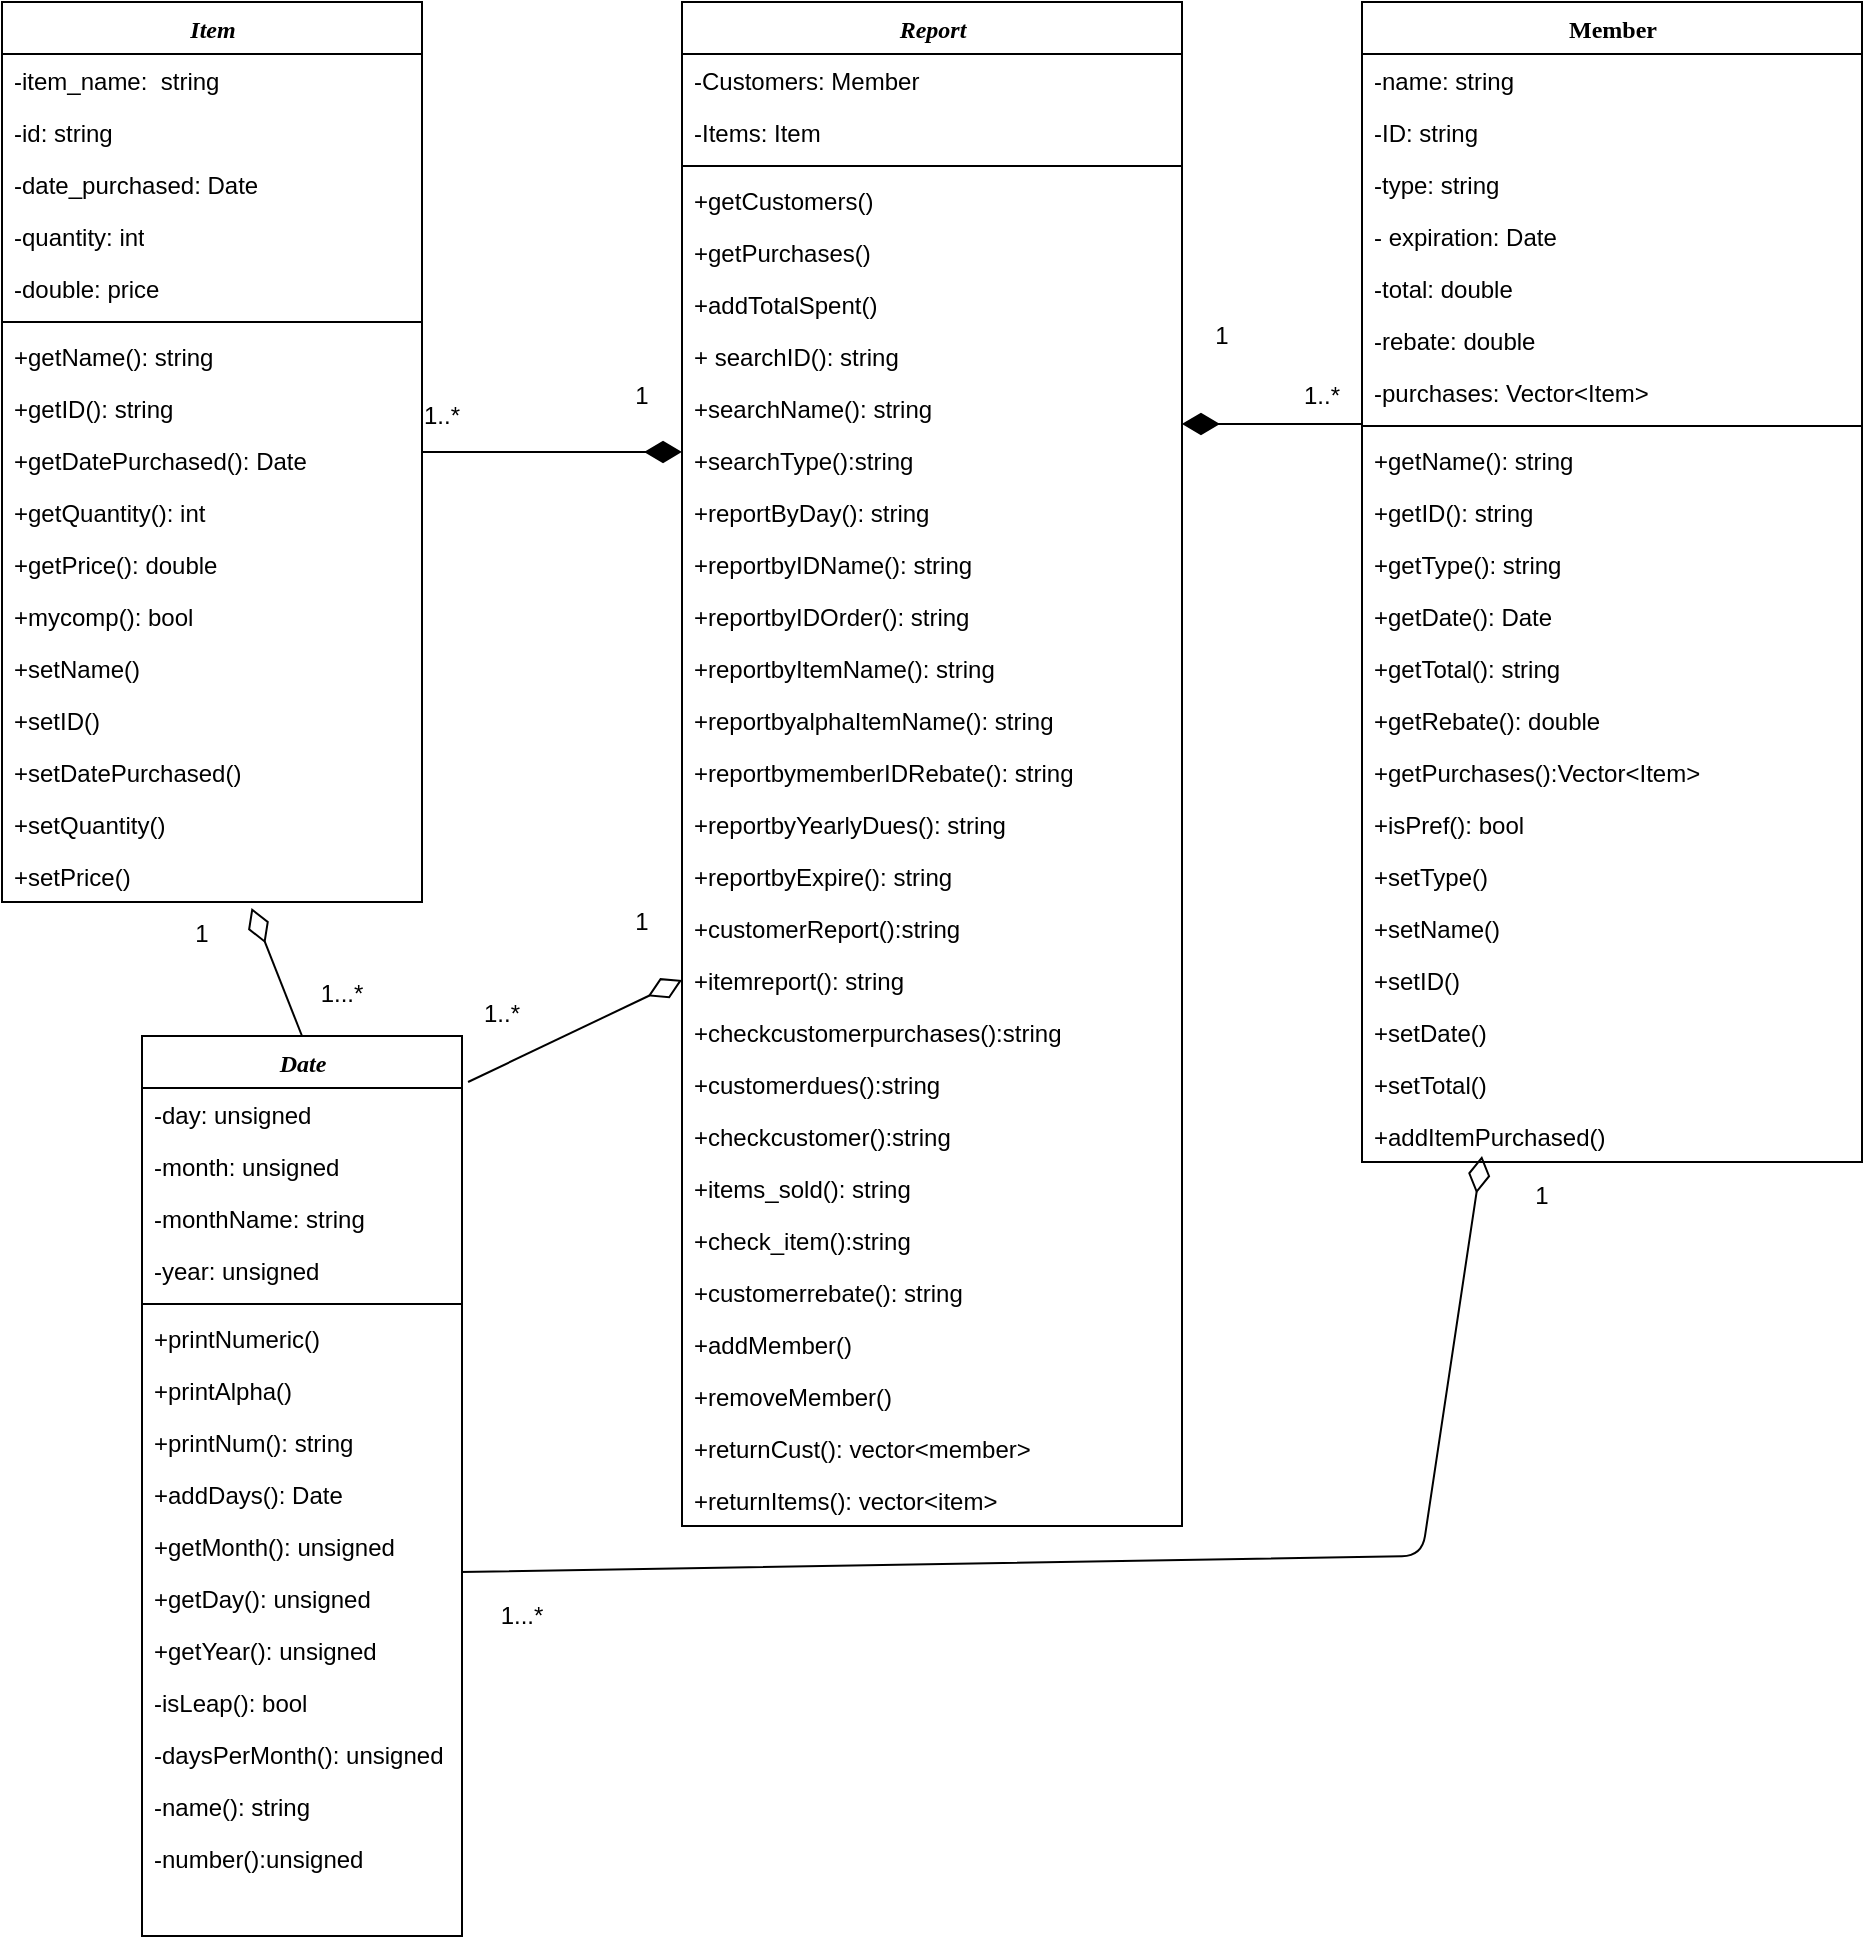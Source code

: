 <mxfile version="12.1.3" type="github" pages="1">
  <diagram name="Page-1" id="9f46799a-70d6-7492-0946-bef42562c5a5">
    <mxGraphModel dx="1205" dy="660" grid="1" gridSize="10" guides="1" tooltips="1" connect="1" arrows="1" fold="1" page="1" pageScale="1" pageWidth="1100" pageHeight="850" background="#ffffff" math="0" shadow="0">
      <root>
        <mxCell id="0"/>
        <mxCell id="1" parent="0"/>
        <mxCell id="78961159f06e98e8-17" value="&lt;i&gt;Item&lt;/i&gt;" style="swimlane;html=1;fontStyle=1;align=center;verticalAlign=top;childLayout=stackLayout;horizontal=1;startSize=26;horizontalStack=0;resizeParent=1;resizeLast=0;collapsible=1;marginBottom=0;swimlaneFillColor=#ffffff;rounded=0;shadow=0;comic=0;labelBackgroundColor=none;strokeColor=#000000;strokeWidth=1;fillColor=none;fontFamily=Verdana;fontSize=12;fontColor=#000000;" parent="1" vertex="1">
          <mxGeometry x="60" y="40" width="210" height="450" as="geometry"/>
        </mxCell>
        <mxCell id="78961159f06e98e8-21" value="-item_name:&amp;nbsp; string" style="text;html=1;strokeColor=none;fillColor=none;align=left;verticalAlign=top;spacingLeft=4;spacingRight=4;whiteSpace=wrap;overflow=hidden;rotatable=0;points=[[0,0.5],[1,0.5]];portConstraint=eastwest;" parent="78961159f06e98e8-17" vertex="1">
          <mxGeometry y="26" width="210" height="26" as="geometry"/>
        </mxCell>
        <mxCell id="78961159f06e98e8-23" value="-id: string" style="text;html=1;strokeColor=none;fillColor=none;align=left;verticalAlign=top;spacingLeft=4;spacingRight=4;whiteSpace=wrap;overflow=hidden;rotatable=0;points=[[0,0.5],[1,0.5]];portConstraint=eastwest;" parent="78961159f06e98e8-17" vertex="1">
          <mxGeometry y="52" width="210" height="26" as="geometry"/>
        </mxCell>
        <mxCell id="78961159f06e98e8-25" value="-date_purchased: Date" style="text;html=1;strokeColor=none;fillColor=none;align=left;verticalAlign=top;spacingLeft=4;spacingRight=4;whiteSpace=wrap;overflow=hidden;rotatable=0;points=[[0,0.5],[1,0.5]];portConstraint=eastwest;" parent="78961159f06e98e8-17" vertex="1">
          <mxGeometry y="78" width="210" height="26" as="geometry"/>
        </mxCell>
        <mxCell id="78961159f06e98e8-26" value="-quantity: int" style="text;html=1;strokeColor=none;fillColor=none;align=left;verticalAlign=top;spacingLeft=4;spacingRight=4;whiteSpace=wrap;overflow=hidden;rotatable=0;points=[[0,0.5],[1,0.5]];portConstraint=eastwest;" parent="78961159f06e98e8-17" vertex="1">
          <mxGeometry y="104" width="210" height="26" as="geometry"/>
        </mxCell>
        <mxCell id="78961159f06e98e8-24" value="-double: price" style="text;html=1;strokeColor=none;fillColor=none;align=left;verticalAlign=top;spacingLeft=4;spacingRight=4;whiteSpace=wrap;overflow=hidden;rotatable=0;points=[[0,0.5],[1,0.5]];portConstraint=eastwest;" parent="78961159f06e98e8-17" vertex="1">
          <mxGeometry y="130" width="210" height="26" as="geometry"/>
        </mxCell>
        <mxCell id="78961159f06e98e8-19" value="" style="line;html=1;strokeWidth=1;fillColor=none;align=left;verticalAlign=middle;spacingTop=-1;spacingLeft=3;spacingRight=3;rotatable=0;labelPosition=right;points=[];portConstraint=eastwest;" parent="78961159f06e98e8-17" vertex="1">
          <mxGeometry y="156" width="210" height="8" as="geometry"/>
        </mxCell>
        <mxCell id="78961159f06e98e8-20" value="&lt;div&gt;+getName(): string&lt;/div&gt;&lt;div&gt;&lt;br&gt;&lt;/div&gt;" style="text;html=1;strokeColor=none;fillColor=none;align=left;verticalAlign=top;spacingLeft=4;spacingRight=4;whiteSpace=wrap;overflow=hidden;rotatable=0;points=[[0,0.5],[1,0.5]];portConstraint=eastwest;" parent="78961159f06e98e8-17" vertex="1">
          <mxGeometry y="164" width="210" height="26" as="geometry"/>
        </mxCell>
        <mxCell id="78961159f06e98e8-27" value="+getID(): string" style="text;html=1;strokeColor=none;fillColor=none;align=left;verticalAlign=top;spacingLeft=4;spacingRight=4;whiteSpace=wrap;overflow=hidden;rotatable=0;points=[[0,0.5],[1,0.5]];portConstraint=eastwest;" parent="78961159f06e98e8-17" vertex="1">
          <mxGeometry y="190" width="210" height="26" as="geometry"/>
        </mxCell>
        <mxCell id="Qsq06w-KKJfv5tR3ozOW-25" value="+getDatePurchased(): Date" style="text;html=1;strokeColor=none;fillColor=none;align=left;verticalAlign=top;spacingLeft=4;spacingRight=4;whiteSpace=wrap;overflow=hidden;rotatable=0;points=[[0,0.5],[1,0.5]];portConstraint=eastwest;" vertex="1" parent="78961159f06e98e8-17">
          <mxGeometry y="216" width="210" height="26" as="geometry"/>
        </mxCell>
        <mxCell id="Qsq06w-KKJfv5tR3ozOW-26" value="+getQuantity(): int" style="text;html=1;strokeColor=none;fillColor=none;align=left;verticalAlign=top;spacingLeft=4;spacingRight=4;whiteSpace=wrap;overflow=hidden;rotatable=0;points=[[0,0.5],[1,0.5]];portConstraint=eastwest;" vertex="1" parent="78961159f06e98e8-17">
          <mxGeometry y="242" width="210" height="26" as="geometry"/>
        </mxCell>
        <mxCell id="Qsq06w-KKJfv5tR3ozOW-27" value="+getPrice(): double" style="text;html=1;strokeColor=none;fillColor=none;align=left;verticalAlign=top;spacingLeft=4;spacingRight=4;whiteSpace=wrap;overflow=hidden;rotatable=0;points=[[0,0.5],[1,0.5]];portConstraint=eastwest;" vertex="1" parent="78961159f06e98e8-17">
          <mxGeometry y="268" width="210" height="26" as="geometry"/>
        </mxCell>
        <mxCell id="Qsq06w-KKJfv5tR3ozOW-28" value="+mycomp(): bool" style="text;html=1;strokeColor=none;fillColor=none;align=left;verticalAlign=top;spacingLeft=4;spacingRight=4;whiteSpace=wrap;overflow=hidden;rotatable=0;points=[[0,0.5],[1,0.5]];portConstraint=eastwest;" vertex="1" parent="78961159f06e98e8-17">
          <mxGeometry y="294" width="210" height="26" as="geometry"/>
        </mxCell>
        <mxCell id="Qsq06w-KKJfv5tR3ozOW-29" value="+setName()" style="text;html=1;strokeColor=none;fillColor=none;align=left;verticalAlign=top;spacingLeft=4;spacingRight=4;whiteSpace=wrap;overflow=hidden;rotatable=0;points=[[0,0.5],[1,0.5]];portConstraint=eastwest;" vertex="1" parent="78961159f06e98e8-17">
          <mxGeometry y="320" width="210" height="26" as="geometry"/>
        </mxCell>
        <mxCell id="Qsq06w-KKJfv5tR3ozOW-30" value="+setID()" style="text;html=1;strokeColor=none;fillColor=none;align=left;verticalAlign=top;spacingLeft=4;spacingRight=4;whiteSpace=wrap;overflow=hidden;rotatable=0;points=[[0,0.5],[1,0.5]];portConstraint=eastwest;" vertex="1" parent="78961159f06e98e8-17">
          <mxGeometry y="346" width="210" height="26" as="geometry"/>
        </mxCell>
        <mxCell id="Qsq06w-KKJfv5tR3ozOW-31" value="+setDatePurchased()" style="text;html=1;strokeColor=none;fillColor=none;align=left;verticalAlign=top;spacingLeft=4;spacingRight=4;whiteSpace=wrap;overflow=hidden;rotatable=0;points=[[0,0.5],[1,0.5]];portConstraint=eastwest;" vertex="1" parent="78961159f06e98e8-17">
          <mxGeometry y="372" width="210" height="26" as="geometry"/>
        </mxCell>
        <mxCell id="Qsq06w-KKJfv5tR3ozOW-32" value="+setQuantity()" style="text;html=1;strokeColor=none;fillColor=none;align=left;verticalAlign=top;spacingLeft=4;spacingRight=4;whiteSpace=wrap;overflow=hidden;rotatable=0;points=[[0,0.5],[1,0.5]];portConstraint=eastwest;" vertex="1" parent="78961159f06e98e8-17">
          <mxGeometry y="398" width="210" height="26" as="geometry"/>
        </mxCell>
        <mxCell id="Qsq06w-KKJfv5tR3ozOW-33" value="+setPrice()" style="text;html=1;strokeColor=none;fillColor=none;align=left;verticalAlign=top;spacingLeft=4;spacingRight=4;whiteSpace=wrap;overflow=hidden;rotatable=0;points=[[0,0.5],[1,0.5]];portConstraint=eastwest;" vertex="1" parent="78961159f06e98e8-17">
          <mxGeometry y="424" width="210" height="26" as="geometry"/>
        </mxCell>
        <mxCell id="78961159f06e98e8-30" value="&lt;i&gt;Report&lt;/i&gt;" style="swimlane;html=1;fontStyle=1;align=center;verticalAlign=top;childLayout=stackLayout;horizontal=1;startSize=26;horizontalStack=0;resizeParent=1;resizeLast=0;collapsible=1;marginBottom=0;swimlaneFillColor=#ffffff;rounded=0;shadow=0;comic=0;labelBackgroundColor=none;strokeColor=#000000;strokeWidth=1;fillColor=none;fontFamily=Verdana;fontSize=12;fontColor=#000000;" parent="1" vertex="1">
          <mxGeometry x="400" y="40" width="250" height="762" as="geometry"/>
        </mxCell>
        <mxCell id="78961159f06e98e8-31" value="-Customers: Member" style="text;html=1;strokeColor=none;fillColor=none;align=left;verticalAlign=top;spacingLeft=4;spacingRight=4;whiteSpace=wrap;overflow=hidden;rotatable=0;points=[[0,0.5],[1,0.5]];portConstraint=eastwest;" parent="78961159f06e98e8-30" vertex="1">
          <mxGeometry y="26" width="250" height="26" as="geometry"/>
        </mxCell>
        <mxCell id="78961159f06e98e8-32" value="-Items: Item" style="text;html=1;strokeColor=none;fillColor=none;align=left;verticalAlign=top;spacingLeft=4;spacingRight=4;whiteSpace=wrap;overflow=hidden;rotatable=0;points=[[0,0.5],[1,0.5]];portConstraint=eastwest;" parent="78961159f06e98e8-30" vertex="1">
          <mxGeometry y="52" width="250" height="26" as="geometry"/>
        </mxCell>
        <mxCell id="78961159f06e98e8-38" value="" style="line;html=1;strokeWidth=1;fillColor=none;align=left;verticalAlign=middle;spacingTop=-1;spacingLeft=3;spacingRight=3;rotatable=0;labelPosition=right;points=[];portConstraint=eastwest;" parent="78961159f06e98e8-30" vertex="1">
          <mxGeometry y="78" width="250" height="8" as="geometry"/>
        </mxCell>
        <mxCell id="78961159f06e98e8-34" value="+getCustomers()" style="text;html=1;strokeColor=none;fillColor=none;align=left;verticalAlign=top;spacingLeft=4;spacingRight=4;whiteSpace=wrap;overflow=hidden;rotatable=0;points=[[0,0.5],[1,0.5]];portConstraint=eastwest;" parent="78961159f06e98e8-30" vertex="1">
          <mxGeometry y="86" width="250" height="26" as="geometry"/>
        </mxCell>
        <mxCell id="78961159f06e98e8-36" value="+getPurchases()" style="text;html=1;strokeColor=none;fillColor=none;align=left;verticalAlign=top;spacingLeft=4;spacingRight=4;whiteSpace=wrap;overflow=hidden;rotatable=0;points=[[0,0.5],[1,0.5]];portConstraint=eastwest;" parent="78961159f06e98e8-30" vertex="1">
          <mxGeometry y="112" width="250" height="26" as="geometry"/>
        </mxCell>
        <mxCell id="78961159f06e98e8-37" value="+addTotalSpent()" style="text;html=1;strokeColor=none;fillColor=none;align=left;verticalAlign=top;spacingLeft=4;spacingRight=4;whiteSpace=wrap;overflow=hidden;rotatable=0;points=[[0,0.5],[1,0.5]];portConstraint=eastwest;" parent="78961159f06e98e8-30" vertex="1">
          <mxGeometry y="138" width="250" height="26" as="geometry"/>
        </mxCell>
        <mxCell id="78961159f06e98e8-33" value="+ searchID(): string" style="text;html=1;strokeColor=none;fillColor=none;align=left;verticalAlign=top;spacingLeft=4;spacingRight=4;whiteSpace=wrap;overflow=hidden;rotatable=0;points=[[0,0.5],[1,0.5]];portConstraint=eastwest;" parent="78961159f06e98e8-30" vertex="1">
          <mxGeometry y="164" width="250" height="26" as="geometry"/>
        </mxCell>
        <mxCell id="78961159f06e98e8-39" value="+searchName(): string" style="text;html=1;strokeColor=none;fillColor=none;align=left;verticalAlign=top;spacingLeft=4;spacingRight=4;whiteSpace=wrap;overflow=hidden;rotatable=0;points=[[0,0.5],[1,0.5]];portConstraint=eastwest;" parent="78961159f06e98e8-30" vertex="1">
          <mxGeometry y="190" width="250" height="26" as="geometry"/>
        </mxCell>
        <mxCell id="78961159f06e98e8-40" value="+searchType():string" style="text;html=1;strokeColor=none;fillColor=none;align=left;verticalAlign=top;spacingLeft=4;spacingRight=4;whiteSpace=wrap;overflow=hidden;rotatable=0;points=[[0,0.5],[1,0.5]];portConstraint=eastwest;" parent="78961159f06e98e8-30" vertex="1">
          <mxGeometry y="216" width="250" height="26" as="geometry"/>
        </mxCell>
        <mxCell id="78961159f06e98e8-42" value="+reportByDay(): string" style="text;html=1;strokeColor=none;fillColor=none;align=left;verticalAlign=top;spacingLeft=4;spacingRight=4;whiteSpace=wrap;overflow=hidden;rotatable=0;points=[[0,0.5],[1,0.5]];portConstraint=eastwest;" parent="78961159f06e98e8-30" vertex="1">
          <mxGeometry y="242" width="250" height="26" as="geometry"/>
        </mxCell>
        <mxCell id="Qsq06w-KKJfv5tR3ozOW-5" value="+reportbyIDName(): string" style="text;html=1;strokeColor=none;fillColor=none;align=left;verticalAlign=top;spacingLeft=4;spacingRight=4;whiteSpace=wrap;overflow=hidden;rotatable=0;points=[[0,0.5],[1,0.5]];portConstraint=eastwest;" vertex="1" parent="78961159f06e98e8-30">
          <mxGeometry y="268" width="250" height="26" as="geometry"/>
        </mxCell>
        <mxCell id="Qsq06w-KKJfv5tR3ozOW-6" value="+reportbyIDOrder(): string" style="text;html=1;strokeColor=none;fillColor=none;align=left;verticalAlign=top;spacingLeft=4;spacingRight=4;whiteSpace=wrap;overflow=hidden;rotatable=0;points=[[0,0.5],[1,0.5]];portConstraint=eastwest;" vertex="1" parent="78961159f06e98e8-30">
          <mxGeometry y="294" width="250" height="26" as="geometry"/>
        </mxCell>
        <mxCell id="Qsq06w-KKJfv5tR3ozOW-7" value="+reportbyItemName(): string" style="text;html=1;strokeColor=none;fillColor=none;align=left;verticalAlign=top;spacingLeft=4;spacingRight=4;whiteSpace=wrap;overflow=hidden;rotatable=0;points=[[0,0.5],[1,0.5]];portConstraint=eastwest;" vertex="1" parent="78961159f06e98e8-30">
          <mxGeometry y="320" width="250" height="26" as="geometry"/>
        </mxCell>
        <mxCell id="Qsq06w-KKJfv5tR3ozOW-8" value="&lt;div&gt;+reportbyalphaItemName(): string&lt;/div&gt;&lt;div&gt;&lt;br&gt;&lt;/div&gt;" style="text;html=1;strokeColor=none;fillColor=none;align=left;verticalAlign=top;spacingLeft=4;spacingRight=4;whiteSpace=wrap;overflow=hidden;rotatable=0;points=[[0,0.5],[1,0.5]];portConstraint=eastwest;" vertex="1" parent="78961159f06e98e8-30">
          <mxGeometry y="346" width="250" height="26" as="geometry"/>
        </mxCell>
        <mxCell id="Qsq06w-KKJfv5tR3ozOW-10" value="+reportbymemberIDRebate(): string" style="text;html=1;strokeColor=none;fillColor=none;align=left;verticalAlign=top;spacingLeft=4;spacingRight=4;whiteSpace=wrap;overflow=hidden;rotatable=0;points=[[0,0.5],[1,0.5]];portConstraint=eastwest;" vertex="1" parent="78961159f06e98e8-30">
          <mxGeometry y="372" width="250" height="26" as="geometry"/>
        </mxCell>
        <mxCell id="Qsq06w-KKJfv5tR3ozOW-11" value="+reportbyYearlyDues(): string" style="text;html=1;strokeColor=none;fillColor=none;align=left;verticalAlign=top;spacingLeft=4;spacingRight=4;whiteSpace=wrap;overflow=hidden;rotatable=0;points=[[0,0.5],[1,0.5]];portConstraint=eastwest;" vertex="1" parent="78961159f06e98e8-30">
          <mxGeometry y="398" width="250" height="26" as="geometry"/>
        </mxCell>
        <mxCell id="Qsq06w-KKJfv5tR3ozOW-12" value="&lt;div&gt;+reportbyExpire(): string&lt;/div&gt;" style="text;html=1;strokeColor=none;fillColor=none;align=left;verticalAlign=top;spacingLeft=4;spacingRight=4;whiteSpace=wrap;overflow=hidden;rotatable=0;points=[[0,0.5],[1,0.5]];portConstraint=eastwest;" vertex="1" parent="78961159f06e98e8-30">
          <mxGeometry y="424" width="250" height="26" as="geometry"/>
        </mxCell>
        <mxCell id="Qsq06w-KKJfv5tR3ozOW-13" value="+customerReport():string" style="text;html=1;strokeColor=none;fillColor=none;align=left;verticalAlign=top;spacingLeft=4;spacingRight=4;whiteSpace=wrap;overflow=hidden;rotatable=0;points=[[0,0.5],[1,0.5]];portConstraint=eastwest;" vertex="1" parent="78961159f06e98e8-30">
          <mxGeometry y="450" width="250" height="26" as="geometry"/>
        </mxCell>
        <mxCell id="Qsq06w-KKJfv5tR3ozOW-14" value="+itemreport(): string" style="text;html=1;strokeColor=none;fillColor=none;align=left;verticalAlign=top;spacingLeft=4;spacingRight=4;whiteSpace=wrap;overflow=hidden;rotatable=0;points=[[0,0.5],[1,0.5]];portConstraint=eastwest;" vertex="1" parent="78961159f06e98e8-30">
          <mxGeometry y="476" width="250" height="26" as="geometry"/>
        </mxCell>
        <mxCell id="Qsq06w-KKJfv5tR3ozOW-15" value="+checkcustomerpurchases():string" style="text;html=1;strokeColor=none;fillColor=none;align=left;verticalAlign=top;spacingLeft=4;spacingRight=4;whiteSpace=wrap;overflow=hidden;rotatable=0;points=[[0,0.5],[1,0.5]];portConstraint=eastwest;" vertex="1" parent="78961159f06e98e8-30">
          <mxGeometry y="502" width="250" height="26" as="geometry"/>
        </mxCell>
        <mxCell id="Qsq06w-KKJfv5tR3ozOW-16" value="+customerdues():string" style="text;html=1;strokeColor=none;fillColor=none;align=left;verticalAlign=top;spacingLeft=4;spacingRight=4;whiteSpace=wrap;overflow=hidden;rotatable=0;points=[[0,0.5],[1,0.5]];portConstraint=eastwest;" vertex="1" parent="78961159f06e98e8-30">
          <mxGeometry y="528" width="250" height="26" as="geometry"/>
        </mxCell>
        <mxCell id="Qsq06w-KKJfv5tR3ozOW-17" value="+checkcustomer():string" style="text;html=1;strokeColor=none;fillColor=none;align=left;verticalAlign=top;spacingLeft=4;spacingRight=4;whiteSpace=wrap;overflow=hidden;rotatable=0;points=[[0,0.5],[1,0.5]];portConstraint=eastwest;" vertex="1" parent="78961159f06e98e8-30">
          <mxGeometry y="554" width="250" height="26" as="geometry"/>
        </mxCell>
        <mxCell id="Qsq06w-KKJfv5tR3ozOW-18" value="&lt;div&gt;+items_sold(): string&lt;/div&gt;" style="text;html=1;strokeColor=none;fillColor=none;align=left;verticalAlign=top;spacingLeft=4;spacingRight=4;whiteSpace=wrap;overflow=hidden;rotatable=0;points=[[0,0.5],[1,0.5]];portConstraint=eastwest;" vertex="1" parent="78961159f06e98e8-30">
          <mxGeometry y="580" width="250" height="26" as="geometry"/>
        </mxCell>
        <mxCell id="Qsq06w-KKJfv5tR3ozOW-19" value="+check_item():string" style="text;html=1;strokeColor=none;fillColor=none;align=left;verticalAlign=top;spacingLeft=4;spacingRight=4;whiteSpace=wrap;overflow=hidden;rotatable=0;points=[[0,0.5],[1,0.5]];portConstraint=eastwest;" vertex="1" parent="78961159f06e98e8-30">
          <mxGeometry y="606" width="250" height="26" as="geometry"/>
        </mxCell>
        <mxCell id="Qsq06w-KKJfv5tR3ozOW-20" value="+customerrebate(): string" style="text;html=1;strokeColor=none;fillColor=none;align=left;verticalAlign=top;spacingLeft=4;spacingRight=4;whiteSpace=wrap;overflow=hidden;rotatable=0;points=[[0,0.5],[1,0.5]];portConstraint=eastwest;" vertex="1" parent="78961159f06e98e8-30">
          <mxGeometry y="632" width="250" height="26" as="geometry"/>
        </mxCell>
        <mxCell id="Qsq06w-KKJfv5tR3ozOW-21" value="+addMember()" style="text;html=1;strokeColor=none;fillColor=none;align=left;verticalAlign=top;spacingLeft=4;spacingRight=4;whiteSpace=wrap;overflow=hidden;rotatable=0;points=[[0,0.5],[1,0.5]];portConstraint=eastwest;" vertex="1" parent="78961159f06e98e8-30">
          <mxGeometry y="658" width="250" height="26" as="geometry"/>
        </mxCell>
        <mxCell id="Qsq06w-KKJfv5tR3ozOW-22" value="+removeMember()" style="text;html=1;strokeColor=none;fillColor=none;align=left;verticalAlign=top;spacingLeft=4;spacingRight=4;whiteSpace=wrap;overflow=hidden;rotatable=0;points=[[0,0.5],[1,0.5]];portConstraint=eastwest;" vertex="1" parent="78961159f06e98e8-30">
          <mxGeometry y="684" width="250" height="26" as="geometry"/>
        </mxCell>
        <mxCell id="Qsq06w-KKJfv5tR3ozOW-23" value="+returnCust(): vector&amp;lt;member&amp;gt;" style="text;html=1;strokeColor=none;fillColor=none;align=left;verticalAlign=top;spacingLeft=4;spacingRight=4;whiteSpace=wrap;overflow=hidden;rotatable=0;points=[[0,0.5],[1,0.5]];portConstraint=eastwest;" vertex="1" parent="78961159f06e98e8-30">
          <mxGeometry y="710" width="250" height="26" as="geometry"/>
        </mxCell>
        <mxCell id="Qsq06w-KKJfv5tR3ozOW-24" value="+returnItems(): vector&amp;lt;item&amp;gt;" style="text;html=1;strokeColor=none;fillColor=none;align=left;verticalAlign=top;spacingLeft=4;spacingRight=4;whiteSpace=wrap;overflow=hidden;rotatable=0;points=[[0,0.5],[1,0.5]];portConstraint=eastwest;" vertex="1" parent="78961159f06e98e8-30">
          <mxGeometry y="736" width="250" height="26" as="geometry"/>
        </mxCell>
        <mxCell id="78961159f06e98e8-43" value="Member" style="swimlane;html=1;fontStyle=1;align=center;verticalAlign=top;childLayout=stackLayout;horizontal=1;startSize=26;horizontalStack=0;resizeParent=1;resizeLast=0;collapsible=1;marginBottom=0;swimlaneFillColor=#ffffff;rounded=0;shadow=0;comic=0;labelBackgroundColor=none;strokeColor=#000000;strokeWidth=1;fillColor=none;fontFamily=Verdana;fontSize=12;fontColor=#000000;" parent="1" vertex="1">
          <mxGeometry x="740" y="40" width="250" height="580" as="geometry"/>
        </mxCell>
        <mxCell id="78961159f06e98e8-44" value="-name: string" style="text;html=1;strokeColor=none;fillColor=none;align=left;verticalAlign=top;spacingLeft=4;spacingRight=4;whiteSpace=wrap;overflow=hidden;rotatable=0;points=[[0,0.5],[1,0.5]];portConstraint=eastwest;" parent="78961159f06e98e8-43" vertex="1">
          <mxGeometry y="26" width="250" height="26" as="geometry"/>
        </mxCell>
        <mxCell id="78961159f06e98e8-45" value="-ID: string" style="text;html=1;strokeColor=none;fillColor=none;align=left;verticalAlign=top;spacingLeft=4;spacingRight=4;whiteSpace=wrap;overflow=hidden;rotatable=0;points=[[0,0.5],[1,0.5]];portConstraint=eastwest;" parent="78961159f06e98e8-43" vertex="1">
          <mxGeometry y="52" width="250" height="26" as="geometry"/>
        </mxCell>
        <mxCell id="78961159f06e98e8-49" value="-type: string" style="text;html=1;strokeColor=none;fillColor=none;align=left;verticalAlign=top;spacingLeft=4;spacingRight=4;whiteSpace=wrap;overflow=hidden;rotatable=0;points=[[0,0.5],[1,0.5]];portConstraint=eastwest;" parent="78961159f06e98e8-43" vertex="1">
          <mxGeometry y="78" width="250" height="26" as="geometry"/>
        </mxCell>
        <mxCell id="78961159f06e98e8-50" value="- expiration: Date" style="text;html=1;strokeColor=none;fillColor=none;align=left;verticalAlign=top;spacingLeft=4;spacingRight=4;whiteSpace=wrap;overflow=hidden;rotatable=0;points=[[0,0.5],[1,0.5]];portConstraint=eastwest;" parent="78961159f06e98e8-43" vertex="1">
          <mxGeometry y="104" width="250" height="26" as="geometry"/>
        </mxCell>
        <mxCell id="Qsq06w-KKJfv5tR3ozOW-34" value="-total: double" style="text;html=1;strokeColor=none;fillColor=none;align=left;verticalAlign=top;spacingLeft=4;spacingRight=4;whiteSpace=wrap;overflow=hidden;rotatable=0;points=[[0,0.5],[1,0.5]];portConstraint=eastwest;" vertex="1" parent="78961159f06e98e8-43">
          <mxGeometry y="130" width="250" height="26" as="geometry"/>
        </mxCell>
        <mxCell id="Qsq06w-KKJfv5tR3ozOW-35" value="-rebate: double" style="text;html=1;strokeColor=none;fillColor=none;align=left;verticalAlign=top;spacingLeft=4;spacingRight=4;whiteSpace=wrap;overflow=hidden;rotatable=0;points=[[0,0.5],[1,0.5]];portConstraint=eastwest;" vertex="1" parent="78961159f06e98e8-43">
          <mxGeometry y="156" width="250" height="26" as="geometry"/>
        </mxCell>
        <mxCell id="Qsq06w-KKJfv5tR3ozOW-36" value="-purchases: Vector&amp;lt;Item&amp;gt;" style="text;html=1;strokeColor=none;fillColor=none;align=left;verticalAlign=top;spacingLeft=4;spacingRight=4;whiteSpace=wrap;overflow=hidden;rotatable=0;points=[[0,0.5],[1,0.5]];portConstraint=eastwest;" vertex="1" parent="78961159f06e98e8-43">
          <mxGeometry y="182" width="250" height="26" as="geometry"/>
        </mxCell>
        <mxCell id="78961159f06e98e8-51" value="" style="line;html=1;strokeWidth=1;fillColor=none;align=left;verticalAlign=middle;spacingTop=-1;spacingLeft=3;spacingRight=3;rotatable=0;labelPosition=right;points=[];portConstraint=eastwest;" parent="78961159f06e98e8-43" vertex="1">
          <mxGeometry y="208" width="250" height="8" as="geometry"/>
        </mxCell>
        <mxCell id="78961159f06e98e8-52" value="+getName(): string" style="text;html=1;strokeColor=none;fillColor=none;align=left;verticalAlign=top;spacingLeft=4;spacingRight=4;whiteSpace=wrap;overflow=hidden;rotatable=0;points=[[0,0.5],[1,0.5]];portConstraint=eastwest;" parent="78961159f06e98e8-43" vertex="1">
          <mxGeometry y="216" width="250" height="26" as="geometry"/>
        </mxCell>
        <mxCell id="78961159f06e98e8-53" value="+getID(): string" style="text;html=1;strokeColor=none;fillColor=none;align=left;verticalAlign=top;spacingLeft=4;spacingRight=4;whiteSpace=wrap;overflow=hidden;rotatable=0;points=[[0,0.5],[1,0.5]];portConstraint=eastwest;" parent="78961159f06e98e8-43" vertex="1">
          <mxGeometry y="242" width="250" height="26" as="geometry"/>
        </mxCell>
        <mxCell id="Qsq06w-KKJfv5tR3ozOW-37" value="+getType(): string" style="text;html=1;strokeColor=none;fillColor=none;align=left;verticalAlign=top;spacingLeft=4;spacingRight=4;whiteSpace=wrap;overflow=hidden;rotatable=0;points=[[0,0.5],[1,0.5]];portConstraint=eastwest;" vertex="1" parent="78961159f06e98e8-43">
          <mxGeometry y="268" width="250" height="26" as="geometry"/>
        </mxCell>
        <mxCell id="Qsq06w-KKJfv5tR3ozOW-38" value="+getDate(): Date" style="text;html=1;strokeColor=none;fillColor=none;align=left;verticalAlign=top;spacingLeft=4;spacingRight=4;whiteSpace=wrap;overflow=hidden;rotatable=0;points=[[0,0.5],[1,0.5]];portConstraint=eastwest;" vertex="1" parent="78961159f06e98e8-43">
          <mxGeometry y="294" width="250" height="26" as="geometry"/>
        </mxCell>
        <mxCell id="Qsq06w-KKJfv5tR3ozOW-39" value="+getTotal(): string" style="text;html=1;strokeColor=none;fillColor=none;align=left;verticalAlign=top;spacingLeft=4;spacingRight=4;whiteSpace=wrap;overflow=hidden;rotatable=0;points=[[0,0.5],[1,0.5]];portConstraint=eastwest;" vertex="1" parent="78961159f06e98e8-43">
          <mxGeometry y="320" width="250" height="26" as="geometry"/>
        </mxCell>
        <mxCell id="Qsq06w-KKJfv5tR3ozOW-40" value="+getRebate(): double" style="text;html=1;strokeColor=none;fillColor=none;align=left;verticalAlign=top;spacingLeft=4;spacingRight=4;whiteSpace=wrap;overflow=hidden;rotatable=0;points=[[0,0.5],[1,0.5]];portConstraint=eastwest;" vertex="1" parent="78961159f06e98e8-43">
          <mxGeometry y="346" width="250" height="26" as="geometry"/>
        </mxCell>
        <mxCell id="Qsq06w-KKJfv5tR3ozOW-41" value="+getPurchases():Vector&amp;lt;Item&amp;gt;" style="text;html=1;strokeColor=none;fillColor=none;align=left;verticalAlign=top;spacingLeft=4;spacingRight=4;whiteSpace=wrap;overflow=hidden;rotatable=0;points=[[0,0.5],[1,0.5]];portConstraint=eastwest;" vertex="1" parent="78961159f06e98e8-43">
          <mxGeometry y="372" width="250" height="26" as="geometry"/>
        </mxCell>
        <mxCell id="Qsq06w-KKJfv5tR3ozOW-42" value="+isPref(): bool" style="text;html=1;strokeColor=none;fillColor=none;align=left;verticalAlign=top;spacingLeft=4;spacingRight=4;whiteSpace=wrap;overflow=hidden;rotatable=0;points=[[0,0.5],[1,0.5]];portConstraint=eastwest;" vertex="1" parent="78961159f06e98e8-43">
          <mxGeometry y="398" width="250" height="26" as="geometry"/>
        </mxCell>
        <mxCell id="Qsq06w-KKJfv5tR3ozOW-43" value="+setType()" style="text;html=1;strokeColor=none;fillColor=none;align=left;verticalAlign=top;spacingLeft=4;spacingRight=4;whiteSpace=wrap;overflow=hidden;rotatable=0;points=[[0,0.5],[1,0.5]];portConstraint=eastwest;" vertex="1" parent="78961159f06e98e8-43">
          <mxGeometry y="424" width="250" height="26" as="geometry"/>
        </mxCell>
        <mxCell id="Qsq06w-KKJfv5tR3ozOW-44" value="+setName()" style="text;html=1;strokeColor=none;fillColor=none;align=left;verticalAlign=top;spacingLeft=4;spacingRight=4;whiteSpace=wrap;overflow=hidden;rotatable=0;points=[[0,0.5],[1,0.5]];portConstraint=eastwest;" vertex="1" parent="78961159f06e98e8-43">
          <mxGeometry y="450" width="250" height="26" as="geometry"/>
        </mxCell>
        <mxCell id="Qsq06w-KKJfv5tR3ozOW-45" value="+setID()" style="text;html=1;strokeColor=none;fillColor=none;align=left;verticalAlign=top;spacingLeft=4;spacingRight=4;whiteSpace=wrap;overflow=hidden;rotatable=0;points=[[0,0.5],[1,0.5]];portConstraint=eastwest;" vertex="1" parent="78961159f06e98e8-43">
          <mxGeometry y="476" width="250" height="26" as="geometry"/>
        </mxCell>
        <mxCell id="Qsq06w-KKJfv5tR3ozOW-46" value="+setDate()" style="text;html=1;strokeColor=none;fillColor=none;align=left;verticalAlign=top;spacingLeft=4;spacingRight=4;whiteSpace=wrap;overflow=hidden;rotatable=0;points=[[0,0.5],[1,0.5]];portConstraint=eastwest;" vertex="1" parent="78961159f06e98e8-43">
          <mxGeometry y="502" width="250" height="26" as="geometry"/>
        </mxCell>
        <mxCell id="Qsq06w-KKJfv5tR3ozOW-47" value="+setTotal()" style="text;html=1;strokeColor=none;fillColor=none;align=left;verticalAlign=top;spacingLeft=4;spacingRight=4;whiteSpace=wrap;overflow=hidden;rotatable=0;points=[[0,0.5],[1,0.5]];portConstraint=eastwest;" vertex="1" parent="78961159f06e98e8-43">
          <mxGeometry y="528" width="250" height="26" as="geometry"/>
        </mxCell>
        <mxCell id="Qsq06w-KKJfv5tR3ozOW-48" value="+addItemPurchased()" style="text;html=1;strokeColor=none;fillColor=none;align=left;verticalAlign=top;spacingLeft=4;spacingRight=4;whiteSpace=wrap;overflow=hidden;rotatable=0;points=[[0,0.5],[1,0.5]];portConstraint=eastwest;" vertex="1" parent="78961159f06e98e8-43">
          <mxGeometry y="554" width="250" height="26" as="geometry"/>
        </mxCell>
        <mxCell id="Qsq06w-KKJfv5tR3ozOW-75" value="" style="endArrow=diamondThin;html=1;exitX=0.994;exitY=0;exitDx=0;exitDy=0;exitPerimeter=0;endSize=16;endFill=0;" edge="1" parent="78961159f06e98e8-43" source="Qsq06w-KKJfv5tR3ozOW-66">
          <mxGeometry width="50" height="50" relative="1" as="geometry">
            <mxPoint x="10" y="627" as="sourcePoint"/>
            <mxPoint x="60" y="577" as="targetPoint"/>
            <Array as="points">
              <mxPoint x="30" y="777"/>
            </Array>
          </mxGeometry>
        </mxCell>
        <mxCell id="78961159f06e98e8-121" style="edgeStyle=elbowEdgeStyle;html=1;labelBackgroundColor=none;startFill=0;startSize=8;endArrow=diamondThin;endFill=1;endSize=16;fontFamily=Verdana;fontSize=12;elbow=vertical;" parent="1" source="78961159f06e98e8-17" target="78961159f06e98e8-30" edge="1">
          <mxGeometry relative="1" as="geometry">
            <mxPoint x="250" y="216.882" as="sourcePoint"/>
          </mxGeometry>
        </mxCell>
        <mxCell id="Qsq06w-KKJfv5tR3ozOW-4" value="" style="endArrow=diamondThin;html=1;entryX=1;entryY=-0.193;entryDx=0;entryDy=0;exitX=0;exitY=1.115;exitDx=0;exitDy=0;endSize=16;endFill=1;exitPerimeter=0;entryPerimeter=0;" edge="1" parent="1" source="Qsq06w-KKJfv5tR3ozOW-36" target="78961159f06e98e8-40">
          <mxGeometry width="50" height="50" relative="1" as="geometry">
            <mxPoint x="690" y="167" as="sourcePoint"/>
            <mxPoint x="740" y="117" as="targetPoint"/>
          </mxGeometry>
        </mxCell>
        <mxCell id="Qsq06w-KKJfv5tR3ozOW-49" value="1..*" style="text;html=1;strokeColor=none;fillColor=none;align=center;verticalAlign=middle;whiteSpace=wrap;rounded=0;" vertex="1" parent="1">
          <mxGeometry x="260" y="237" width="40" height="20" as="geometry"/>
        </mxCell>
        <mxCell id="Qsq06w-KKJfv5tR3ozOW-51" value="1..*" style="text;html=1;strokeColor=none;fillColor=none;align=center;verticalAlign=middle;whiteSpace=wrap;rounded=0;" vertex="1" parent="1">
          <mxGeometry x="700" y="227" width="40" height="20" as="geometry"/>
        </mxCell>
        <mxCell id="Qsq06w-KKJfv5tR3ozOW-53" value="1" style="text;html=1;strokeColor=none;fillColor=none;align=center;verticalAlign=middle;whiteSpace=wrap;rounded=0;" vertex="1" parent="1">
          <mxGeometry x="360" y="227" width="40" height="20" as="geometry"/>
        </mxCell>
        <mxCell id="Qsq06w-KKJfv5tR3ozOW-54" value="1" style="text;html=1;strokeColor=none;fillColor=none;align=center;verticalAlign=middle;whiteSpace=wrap;rounded=0;" vertex="1" parent="1">
          <mxGeometry x="650" y="197" width="40" height="20" as="geometry"/>
        </mxCell>
        <mxCell id="Qsq06w-KKJfv5tR3ozOW-55" value="&lt;i&gt;Date&lt;/i&gt;" style="swimlane;html=1;fontStyle=1;align=center;verticalAlign=top;childLayout=stackLayout;horizontal=1;startSize=26;horizontalStack=0;resizeParent=1;resizeLast=0;collapsible=1;marginBottom=0;swimlaneFillColor=#ffffff;rounded=0;shadow=0;comic=0;labelBackgroundColor=none;strokeColor=#000000;strokeWidth=1;fillColor=none;fontFamily=Verdana;fontSize=12;fontColor=#000000;" vertex="1" parent="1">
          <mxGeometry x="130" y="557" width="160" height="450" as="geometry"/>
        </mxCell>
        <mxCell id="Qsq06w-KKJfv5tR3ozOW-56" value="-day: unsigned" style="text;html=1;strokeColor=none;fillColor=none;align=left;verticalAlign=top;spacingLeft=4;spacingRight=4;whiteSpace=wrap;overflow=hidden;rotatable=0;points=[[0,0.5],[1,0.5]];portConstraint=eastwest;" vertex="1" parent="Qsq06w-KKJfv5tR3ozOW-55">
          <mxGeometry y="26" width="160" height="26" as="geometry"/>
        </mxCell>
        <mxCell id="Qsq06w-KKJfv5tR3ozOW-57" value="-month: unsigned" style="text;html=1;strokeColor=none;fillColor=none;align=left;verticalAlign=top;spacingLeft=4;spacingRight=4;whiteSpace=wrap;overflow=hidden;rotatable=0;points=[[0,0.5],[1,0.5]];portConstraint=eastwest;" vertex="1" parent="Qsq06w-KKJfv5tR3ozOW-55">
          <mxGeometry y="52" width="160" height="26" as="geometry"/>
        </mxCell>
        <mxCell id="Qsq06w-KKJfv5tR3ozOW-58" value="-monthName: string" style="text;html=1;strokeColor=none;fillColor=none;align=left;verticalAlign=top;spacingLeft=4;spacingRight=4;whiteSpace=wrap;overflow=hidden;rotatable=0;points=[[0,0.5],[1,0.5]];portConstraint=eastwest;" vertex="1" parent="Qsq06w-KKJfv5tR3ozOW-55">
          <mxGeometry y="78" width="160" height="26" as="geometry"/>
        </mxCell>
        <mxCell id="Qsq06w-KKJfv5tR3ozOW-59" value="-year: unsigned" style="text;html=1;strokeColor=none;fillColor=none;align=left;verticalAlign=top;spacingLeft=4;spacingRight=4;whiteSpace=wrap;overflow=hidden;rotatable=0;points=[[0,0.5],[1,0.5]];portConstraint=eastwest;" vertex="1" parent="Qsq06w-KKJfv5tR3ozOW-55">
          <mxGeometry y="104" width="160" height="26" as="geometry"/>
        </mxCell>
        <mxCell id="Qsq06w-KKJfv5tR3ozOW-61" value="" style="line;html=1;strokeWidth=1;fillColor=none;align=left;verticalAlign=middle;spacingTop=-1;spacingLeft=3;spacingRight=3;rotatable=0;labelPosition=right;points=[];portConstraint=eastwest;" vertex="1" parent="Qsq06w-KKJfv5tR3ozOW-55">
          <mxGeometry y="130" width="160" height="8" as="geometry"/>
        </mxCell>
        <mxCell id="Qsq06w-KKJfv5tR3ozOW-60" value="+printNumeric()" style="text;html=1;strokeColor=none;fillColor=none;align=left;verticalAlign=top;spacingLeft=4;spacingRight=4;whiteSpace=wrap;overflow=hidden;rotatable=0;points=[[0,0.5],[1,0.5]];portConstraint=eastwest;" vertex="1" parent="Qsq06w-KKJfv5tR3ozOW-55">
          <mxGeometry y="138" width="160" height="26" as="geometry"/>
        </mxCell>
        <mxCell id="Qsq06w-KKJfv5tR3ozOW-62" value="+printAlpha()" style="text;html=1;strokeColor=none;fillColor=none;align=left;verticalAlign=top;spacingLeft=4;spacingRight=4;whiteSpace=wrap;overflow=hidden;rotatable=0;points=[[0,0.5],[1,0.5]];portConstraint=eastwest;" vertex="1" parent="Qsq06w-KKJfv5tR3ozOW-55">
          <mxGeometry y="164" width="160" height="26" as="geometry"/>
        </mxCell>
        <mxCell id="Qsq06w-KKJfv5tR3ozOW-63" value="+printNum(): string" style="text;html=1;strokeColor=none;fillColor=none;align=left;verticalAlign=top;spacingLeft=4;spacingRight=4;whiteSpace=wrap;overflow=hidden;rotatable=0;points=[[0,0.5],[1,0.5]];portConstraint=eastwest;" vertex="1" parent="Qsq06w-KKJfv5tR3ozOW-55">
          <mxGeometry y="190" width="160" height="26" as="geometry"/>
        </mxCell>
        <mxCell id="Qsq06w-KKJfv5tR3ozOW-64" value="+addDays(): Date" style="text;html=1;strokeColor=none;fillColor=none;align=left;verticalAlign=top;spacingLeft=4;spacingRight=4;whiteSpace=wrap;overflow=hidden;rotatable=0;points=[[0,0.5],[1,0.5]];portConstraint=eastwest;" vertex="1" parent="Qsq06w-KKJfv5tR3ozOW-55">
          <mxGeometry y="216" width="160" height="26" as="geometry"/>
        </mxCell>
        <mxCell id="Qsq06w-KKJfv5tR3ozOW-65" value="+getMonth(): unsigned" style="text;html=1;strokeColor=none;fillColor=none;align=left;verticalAlign=top;spacingLeft=4;spacingRight=4;whiteSpace=wrap;overflow=hidden;rotatable=0;points=[[0,0.5],[1,0.5]];portConstraint=eastwest;" vertex="1" parent="Qsq06w-KKJfv5tR3ozOW-55">
          <mxGeometry y="242" width="160" height="26" as="geometry"/>
        </mxCell>
        <mxCell id="Qsq06w-KKJfv5tR3ozOW-66" value="+getDay(): unsigned" style="text;html=1;strokeColor=none;fillColor=none;align=left;verticalAlign=top;spacingLeft=4;spacingRight=4;whiteSpace=wrap;overflow=hidden;rotatable=0;points=[[0,0.5],[1,0.5]];portConstraint=eastwest;" vertex="1" parent="Qsq06w-KKJfv5tR3ozOW-55">
          <mxGeometry y="268" width="160" height="26" as="geometry"/>
        </mxCell>
        <mxCell id="Qsq06w-KKJfv5tR3ozOW-67" value="+getYear(): unsigned" style="text;html=1;strokeColor=none;fillColor=none;align=left;verticalAlign=top;spacingLeft=4;spacingRight=4;whiteSpace=wrap;overflow=hidden;rotatable=0;points=[[0,0.5],[1,0.5]];portConstraint=eastwest;" vertex="1" parent="Qsq06w-KKJfv5tR3ozOW-55">
          <mxGeometry y="294" width="160" height="26" as="geometry"/>
        </mxCell>
        <mxCell id="Qsq06w-KKJfv5tR3ozOW-68" value="-isLeap(): bool" style="text;html=1;strokeColor=none;fillColor=none;align=left;verticalAlign=top;spacingLeft=4;spacingRight=4;whiteSpace=wrap;overflow=hidden;rotatable=0;points=[[0,0.5],[1,0.5]];portConstraint=eastwest;" vertex="1" parent="Qsq06w-KKJfv5tR3ozOW-55">
          <mxGeometry y="320" width="160" height="26" as="geometry"/>
        </mxCell>
        <mxCell id="Qsq06w-KKJfv5tR3ozOW-69" value="-daysPerMonth(): unsigned" style="text;html=1;strokeColor=none;fillColor=none;align=left;verticalAlign=top;spacingLeft=4;spacingRight=4;whiteSpace=wrap;overflow=hidden;rotatable=0;points=[[0,0.5],[1,0.5]];portConstraint=eastwest;" vertex="1" parent="Qsq06w-KKJfv5tR3ozOW-55">
          <mxGeometry y="346" width="160" height="26" as="geometry"/>
        </mxCell>
        <mxCell id="Qsq06w-KKJfv5tR3ozOW-70" value="-name(): string" style="text;html=1;strokeColor=none;fillColor=none;align=left;verticalAlign=top;spacingLeft=4;spacingRight=4;whiteSpace=wrap;overflow=hidden;rotatable=0;points=[[0,0.5],[1,0.5]];portConstraint=eastwest;" vertex="1" parent="Qsq06w-KKJfv5tR3ozOW-55">
          <mxGeometry y="372" width="160" height="26" as="geometry"/>
        </mxCell>
        <mxCell id="Qsq06w-KKJfv5tR3ozOW-72" value="-number():unsigned" style="text;html=1;strokeColor=none;fillColor=none;align=left;verticalAlign=top;spacingLeft=4;spacingRight=4;whiteSpace=wrap;overflow=hidden;rotatable=0;points=[[0,0.5],[1,0.5]];portConstraint=eastwest;" vertex="1" parent="Qsq06w-KKJfv5tR3ozOW-55">
          <mxGeometry y="398" width="160" height="26" as="geometry"/>
        </mxCell>
        <mxCell id="Qsq06w-KKJfv5tR3ozOW-73" value="" style="endArrow=diamondThin;html=1;exitX=0.5;exitY=0;exitDx=0;exitDy=0;entryX=0.594;entryY=1.115;entryDx=0;entryDy=0;entryPerimeter=0;endFill=0;endSize=16;" edge="1" parent="1" source="Qsq06w-KKJfv5tR3ozOW-55" target="Qsq06w-KKJfv5tR3ozOW-33">
          <mxGeometry width="50" height="50" relative="1" as="geometry">
            <mxPoint x="170" y="547" as="sourcePoint"/>
            <mxPoint x="220" y="497" as="targetPoint"/>
          </mxGeometry>
        </mxCell>
        <mxCell id="Qsq06w-KKJfv5tR3ozOW-77" value="1...*" style="text;html=1;strokeColor=none;fillColor=none;align=center;verticalAlign=middle;whiteSpace=wrap;rounded=0;" vertex="1" parent="1">
          <mxGeometry x="210" y="526" width="40" height="20" as="geometry"/>
        </mxCell>
        <mxCell id="Qsq06w-KKJfv5tR3ozOW-78" value="1...*" style="text;html=1;strokeColor=none;fillColor=none;align=center;verticalAlign=middle;whiteSpace=wrap;rounded=0;" vertex="1" parent="1">
          <mxGeometry x="300" y="837" width="40" height="20" as="geometry"/>
        </mxCell>
        <mxCell id="Qsq06w-KKJfv5tR3ozOW-79" value="" style="endArrow=diamondThin;html=1;entryX=0;entryY=0.5;entryDx=0;entryDy=0;endFill=0;endSize=16;exitX=1.019;exitY=-0.115;exitDx=0;exitDy=0;exitPerimeter=0;" edge="1" parent="1" source="Qsq06w-KKJfv5tR3ozOW-56" target="Qsq06w-KKJfv5tR3ozOW-14">
          <mxGeometry width="50" height="50" relative="1" as="geometry">
            <mxPoint x="290" y="646" as="sourcePoint"/>
            <mxPoint x="360.711" y="596" as="targetPoint"/>
          </mxGeometry>
        </mxCell>
        <mxCell id="Qsq06w-KKJfv5tR3ozOW-80" value="1..*" style="text;html=1;strokeColor=none;fillColor=none;align=center;verticalAlign=middle;whiteSpace=wrap;rounded=0;" vertex="1" parent="1">
          <mxGeometry x="290" y="536" width="40" height="20" as="geometry"/>
        </mxCell>
        <mxCell id="Qsq06w-KKJfv5tR3ozOW-83" value="1" style="text;html=1;strokeColor=none;fillColor=none;align=center;verticalAlign=middle;whiteSpace=wrap;rounded=0;" vertex="1" parent="1">
          <mxGeometry x="140" y="496" width="40" height="20" as="geometry"/>
        </mxCell>
        <mxCell id="Qsq06w-KKJfv5tR3ozOW-85" value="1" style="text;html=1;strokeColor=none;fillColor=none;align=center;verticalAlign=middle;whiteSpace=wrap;rounded=0;" vertex="1" parent="1">
          <mxGeometry x="810" y="627" width="40" height="20" as="geometry"/>
        </mxCell>
        <mxCell id="Qsq06w-KKJfv5tR3ozOW-86" value="1" style="text;html=1;strokeColor=none;fillColor=none;align=center;verticalAlign=middle;whiteSpace=wrap;rounded=0;" vertex="1" parent="1">
          <mxGeometry x="360" y="490" width="40" height="20" as="geometry"/>
        </mxCell>
      </root>
    </mxGraphModel>
  </diagram>
</mxfile>
